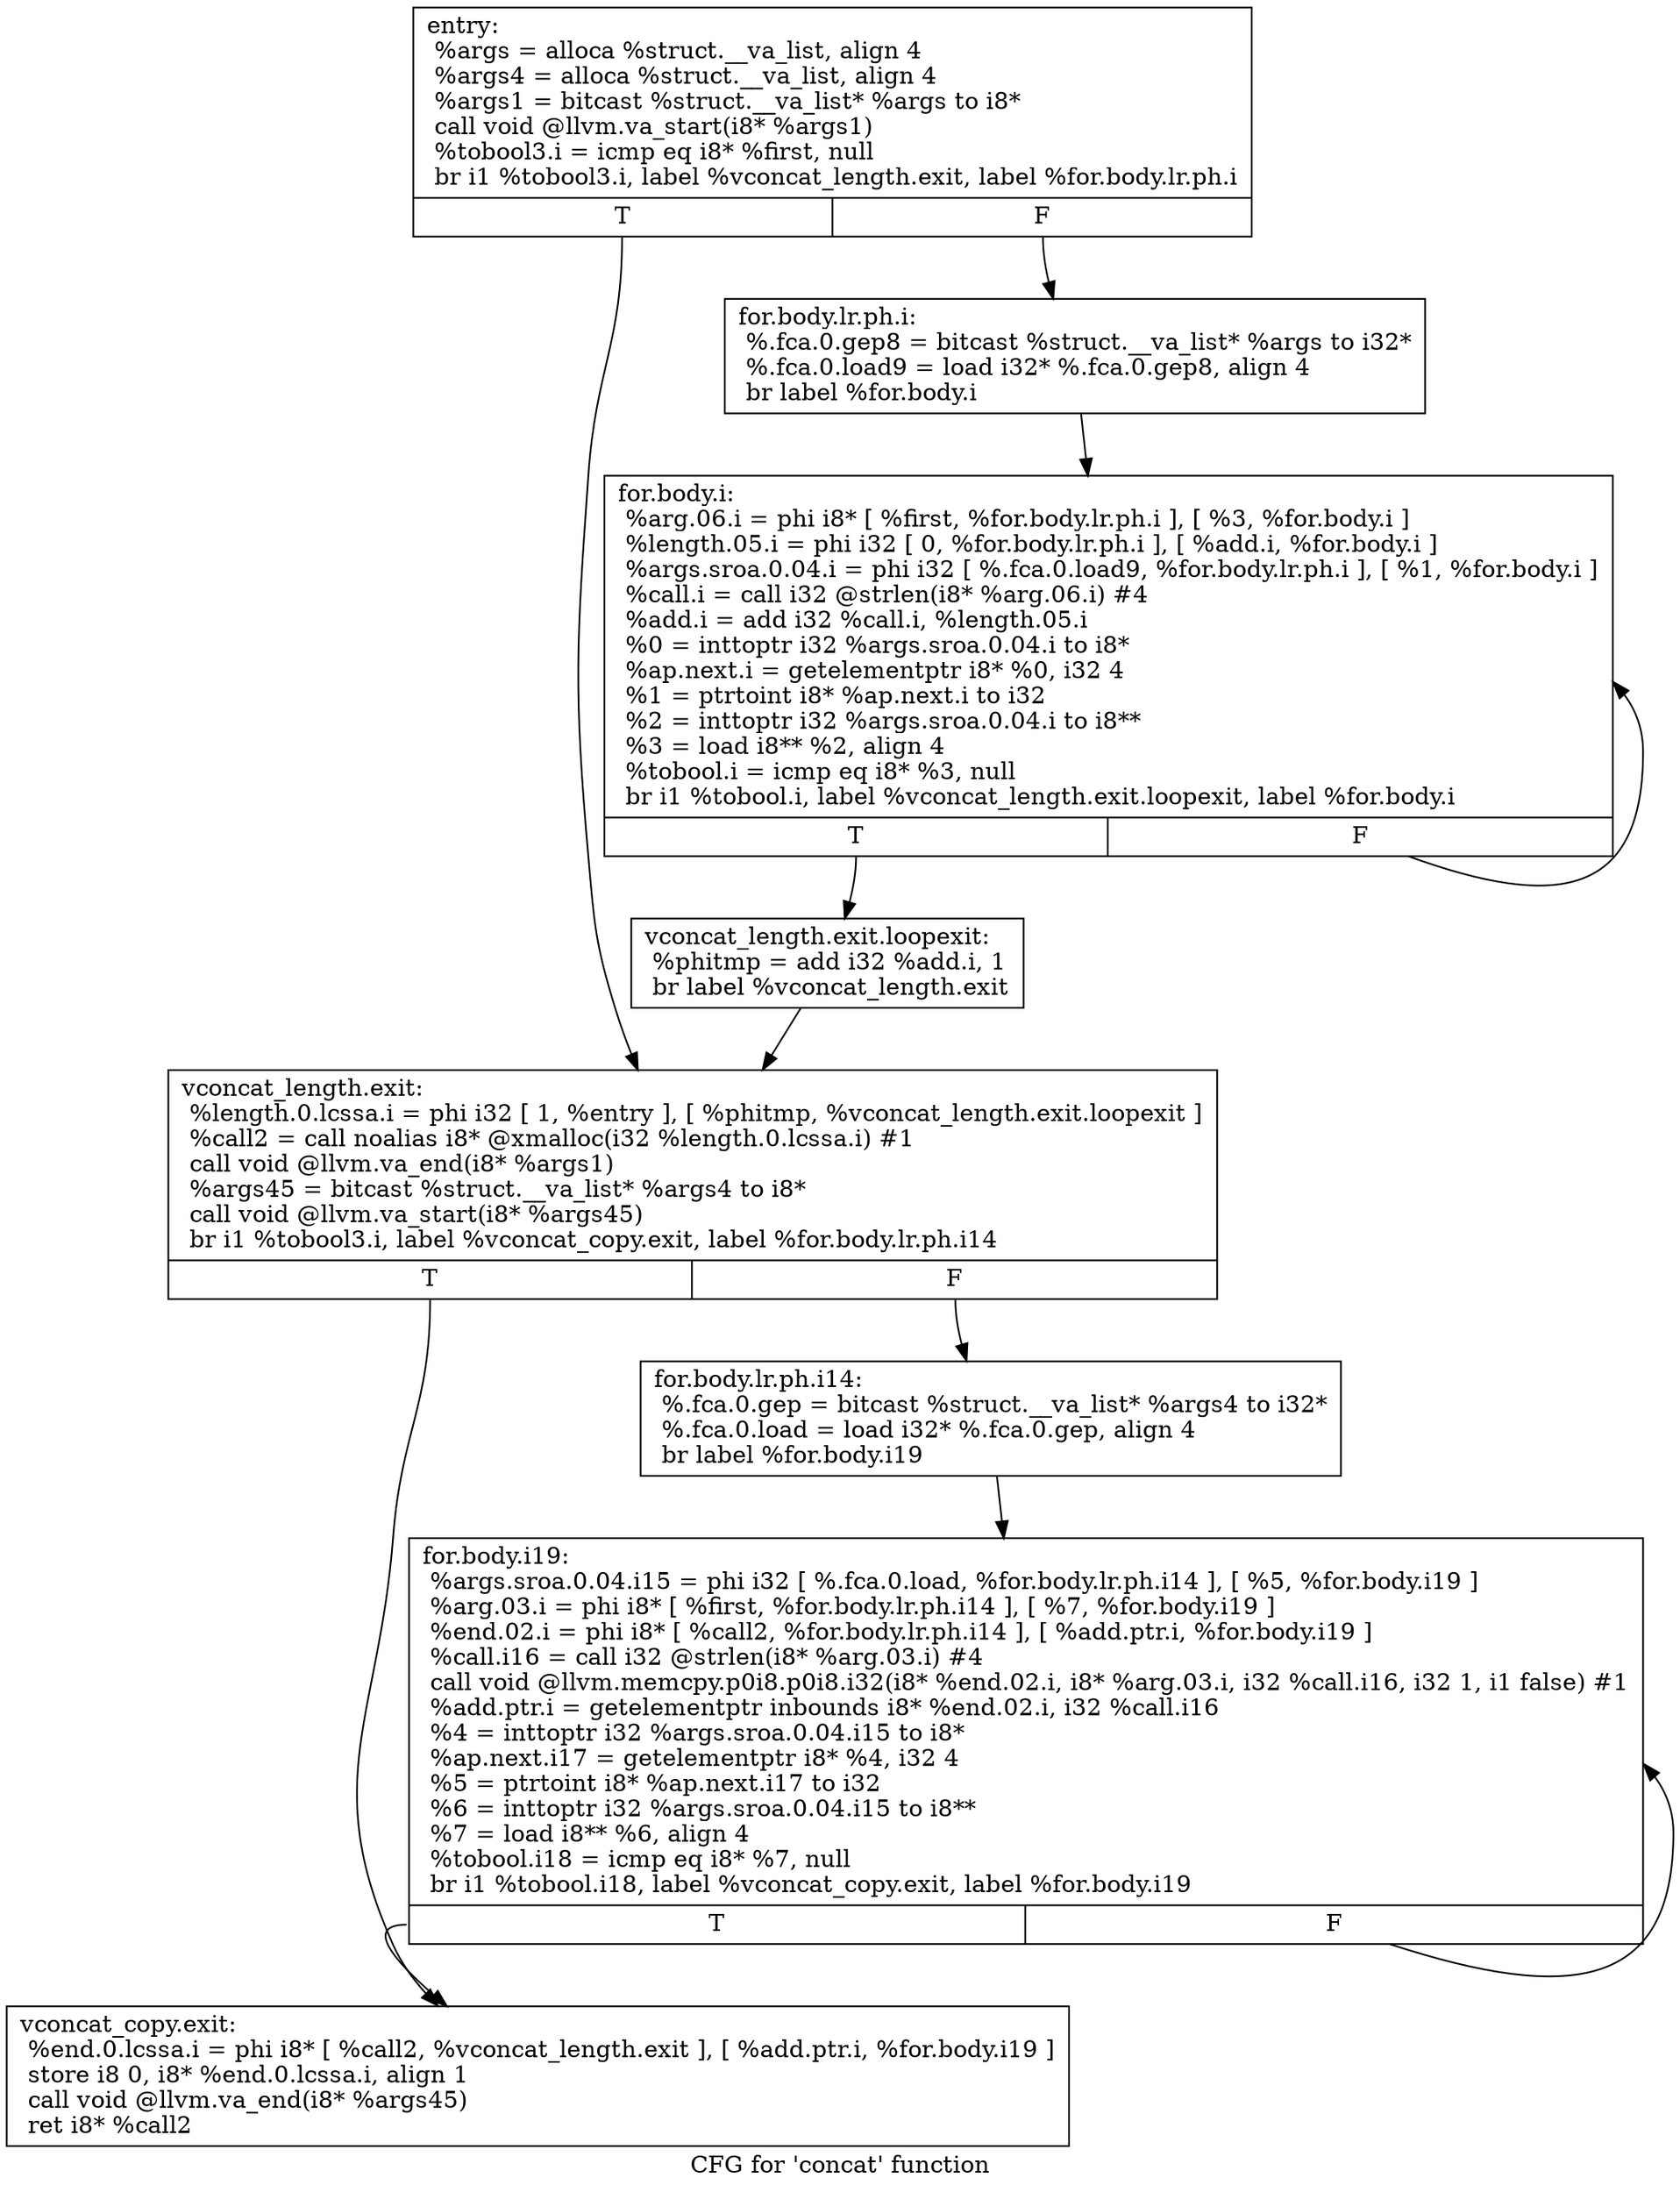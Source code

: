 digraph "CFG for 'concat' function" {
	label="CFG for 'concat' function";

	Node0x2f18830 [shape=record,label="{entry:\l  %args = alloca %struct.__va_list, align 4\l  %args4 = alloca %struct.__va_list, align 4\l  %args1 = bitcast %struct.__va_list* %args to i8*\l  call void @llvm.va_start(i8* %args1)\l  %tobool3.i = icmp eq i8* %first, null\l  br i1 %tobool3.i, label %vconcat_length.exit, label %for.body.lr.ph.i\l|{<s0>T|<s1>F}}"];
	Node0x2f18830:s0 -> Node0x2f189b0;
	Node0x2f18830:s1 -> Node0x2f18890;
	Node0x2f18890 [shape=record,label="{for.body.lr.ph.i:                                 \l  %.fca.0.gep8 = bitcast %struct.__va_list* %args to i32*\l  %.fca.0.load9 = load i32* %.fca.0.gep8, align 4\l  br label %for.body.i\l}"];
	Node0x2f18890 -> Node0x2f188f0;
	Node0x2f188f0 [shape=record,label="{for.body.i:                                       \l  %arg.06.i = phi i8* [ %first, %for.body.lr.ph.i ], [ %3, %for.body.i ]\l  %length.05.i = phi i32 [ 0, %for.body.lr.ph.i ], [ %add.i, %for.body.i ]\l  %args.sroa.0.04.i = phi i32 [ %.fca.0.load9, %for.body.lr.ph.i ], [ %1, %for.body.i ]\l  %call.i = call i32 @strlen(i8* %arg.06.i) #4\l  %add.i = add i32 %call.i, %length.05.i\l  %0 = inttoptr i32 %args.sroa.0.04.i to i8*\l  %ap.next.i = getelementptr i8* %0, i32 4\l  %1 = ptrtoint i8* %ap.next.i to i32\l  %2 = inttoptr i32 %args.sroa.0.04.i to i8**\l  %3 = load i8** %2, align 4\l  %tobool.i = icmp eq i8* %3, null\l  br i1 %tobool.i, label %vconcat_length.exit.loopexit, label %for.body.i\l|{<s0>T|<s1>F}}"];
	Node0x2f188f0:s0 -> Node0x2f18950;
	Node0x2f188f0:s1 -> Node0x2f188f0;
	Node0x2f18950 [shape=record,label="{vconcat_length.exit.loopexit:                     \l  %phitmp = add i32 %add.i, 1\l  br label %vconcat_length.exit\l}"];
	Node0x2f18950 -> Node0x2f189b0;
	Node0x2f189b0 [shape=record,label="{vconcat_length.exit:                              \l  %length.0.lcssa.i = phi i32 [ 1, %entry ], [ %phitmp, %vconcat_length.exit.loopexit ]\l  %call2 = call noalias i8* @xmalloc(i32 %length.0.lcssa.i) #1\l  call void @llvm.va_end(i8* %args1)\l  %args45 = bitcast %struct.__va_list* %args4 to i8*\l  call void @llvm.va_start(i8* %args45)\l  br i1 %tobool3.i, label %vconcat_copy.exit, label %for.body.lr.ph.i14\l|{<s0>T|<s1>F}}"];
	Node0x2f189b0:s0 -> Node0x2f18ad0;
	Node0x2f189b0:s1 -> Node0x2f18a10;
	Node0x2f18a10 [shape=record,label="{for.body.lr.ph.i14:                               \l  %.fca.0.gep = bitcast %struct.__va_list* %args4 to i32*\l  %.fca.0.load = load i32* %.fca.0.gep, align 4\l  br label %for.body.i19\l}"];
	Node0x2f18a10 -> Node0x2f18a70;
	Node0x2f18a70 [shape=record,label="{for.body.i19:                                     \l  %args.sroa.0.04.i15 = phi i32 [ %.fca.0.load, %for.body.lr.ph.i14 ], [ %5, %for.body.i19 ]\l  %arg.03.i = phi i8* [ %first, %for.body.lr.ph.i14 ], [ %7, %for.body.i19 ]\l  %end.02.i = phi i8* [ %call2, %for.body.lr.ph.i14 ], [ %add.ptr.i, %for.body.i19 ]\l  %call.i16 = call i32 @strlen(i8* %arg.03.i) #4\l  call void @llvm.memcpy.p0i8.p0i8.i32(i8* %end.02.i, i8* %arg.03.i, i32 %call.i16, i32 1, i1 false) #1\l  %add.ptr.i = getelementptr inbounds i8* %end.02.i, i32 %call.i16\l  %4 = inttoptr i32 %args.sroa.0.04.i15 to i8*\l  %ap.next.i17 = getelementptr i8* %4, i32 4\l  %5 = ptrtoint i8* %ap.next.i17 to i32\l  %6 = inttoptr i32 %args.sroa.0.04.i15 to i8**\l  %7 = load i8** %6, align 4\l  %tobool.i18 = icmp eq i8* %7, null\l  br i1 %tobool.i18, label %vconcat_copy.exit, label %for.body.i19\l|{<s0>T|<s1>F}}"];
	Node0x2f18a70:s0 -> Node0x2f18ad0;
	Node0x2f18a70:s1 -> Node0x2f18a70;
	Node0x2f18ad0 [shape=record,label="{vconcat_copy.exit:                                \l  %end.0.lcssa.i = phi i8* [ %call2, %vconcat_length.exit ], [ %add.ptr.i, %for.body.i19 ]\l  store i8 0, i8* %end.0.lcssa.i, align 1\l  call void @llvm.va_end(i8* %args45)\l  ret i8* %call2\l}"];
}
